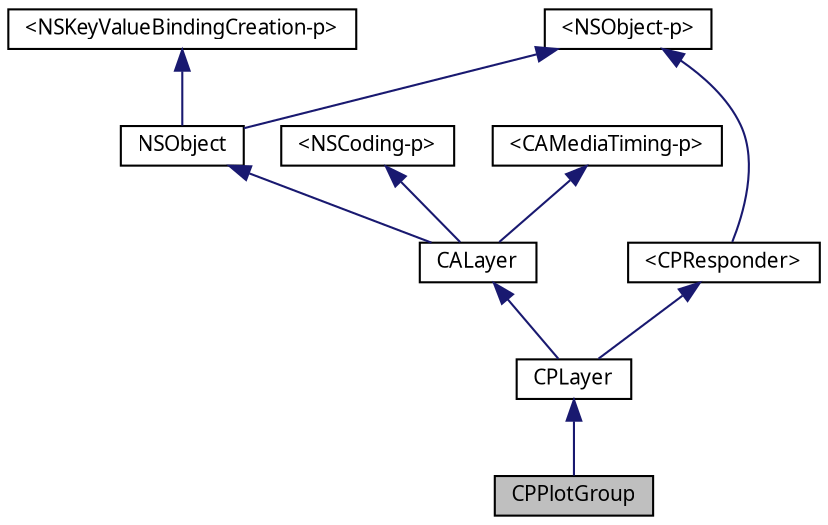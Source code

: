 digraph G
{
  bgcolor="transparent";
  edge [fontname="Lucinda Grande",fontsize="10",labelfontname="Lucinda Grande",labelfontsize="10"];
  node [fontname="Lucinda Grande",fontsize="10",shape=record];
  Node1 [label="CPPlotGroup",height=0.2,width=0.4,color="black", fillcolor="grey75", style="filled" fontcolor="black"];
  Node2 -> Node1 [dir=back,color="midnightblue",fontsize="10",style="solid",fontname="Lucinda Grande"];
  Node2 [label="CPLayer",height=0.2,width=0.4,color="black",URL="$interface_c_p_layer.html",tooltip="Base class for all Core Animation layers in Core Plot."];
  Node3 -> Node2 [dir=back,color="midnightblue",fontsize="10",style="solid",fontname="Lucinda Grande"];
  Node3 [label="CALayer",height=0.2,width=0.4,color="black",URL="doxygen-cocoa-tags.xml$http://developer.apple.com/documentation/GraphicsImaging/Reference/CALayer_class/Introduction/Introduction.html"];
  Node4 -> Node3 [dir=back,color="midnightblue",fontsize="10",style="solid",fontname="Lucinda Grande"];
  Node4 [label="NSObject",height=0.2,width=0.4,color="black",URL="doxygen-cocoa-tags.xml$http://developer.apple.com/documentation/Cocoa/Reference/Foundation/Classes/NSObject_Class/Reference/Reference.html"];
  Node5 -> Node4 [dir=back,color="midnightblue",fontsize="10",style="solid",fontname="Lucinda Grande"];
  Node5 [label="\<NSObject-p\>",height=0.2,width=0.4,color="black",URL="doxygen-cocoa-tags.xml$http://developer.apple.com/documentation/Cocoa/Reference/Foundation/Protocols/NSObject_Protocol/Reference/NSObject.html"];
  Node6 -> Node4 [dir=back,color="midnightblue",fontsize="10",style="solid",fontname="Lucinda Grande"];
  Node6 [label="\<NSKeyValueBindingCreation-p\>",height=0.2,width=0.4,color="black",URL="doxygen-cocoa-tags.xml$http://developer.apple.com/documentation/Cocoa/Reference/ApplicationKit/Protocols/NSKeyValueBindingCreation_Protocol/Reference/Reference.html"];
  Node7 -> Node3 [dir=back,color="midnightblue",fontsize="10",style="solid",fontname="Lucinda Grande"];
  Node7 [label="\<NSCoding-p\>",height=0.2,width=0.4,color="black",URL="doxygen-cocoa-tags.xml$http://developer.apple.com/documentation/Cocoa/Reference/Foundation/Protocols/NSCoding_Protocol/Reference/Reference.html"];
  Node8 -> Node3 [dir=back,color="midnightblue",fontsize="10",style="solid",fontname="Lucinda Grande"];
  Node8 [label="\<CAMediaTiming-p\>",height=0.2,width=0.4,color="black",URL="doxygen-cocoa-tags.xml$http://developer.apple.com/documentation/GraphicsImaging/Reference/CAMediaTiming_protocol/Introduction/Introduction.html"];
  Node9 -> Node2 [dir=back,color="midnightblue",fontsize="10",style="solid",fontname="Lucinda Grande"];
  Node9 [label="\<CPResponder\>",height=0.2,width=0.4,color="black",URL="$protocol_c_p_responder-p.html",tooltip="The basis of all event processing in Core Plot."];
  Node5 -> Node9 [dir=back,color="midnightblue",fontsize="10",style="solid",fontname="Lucinda Grande"];
}

